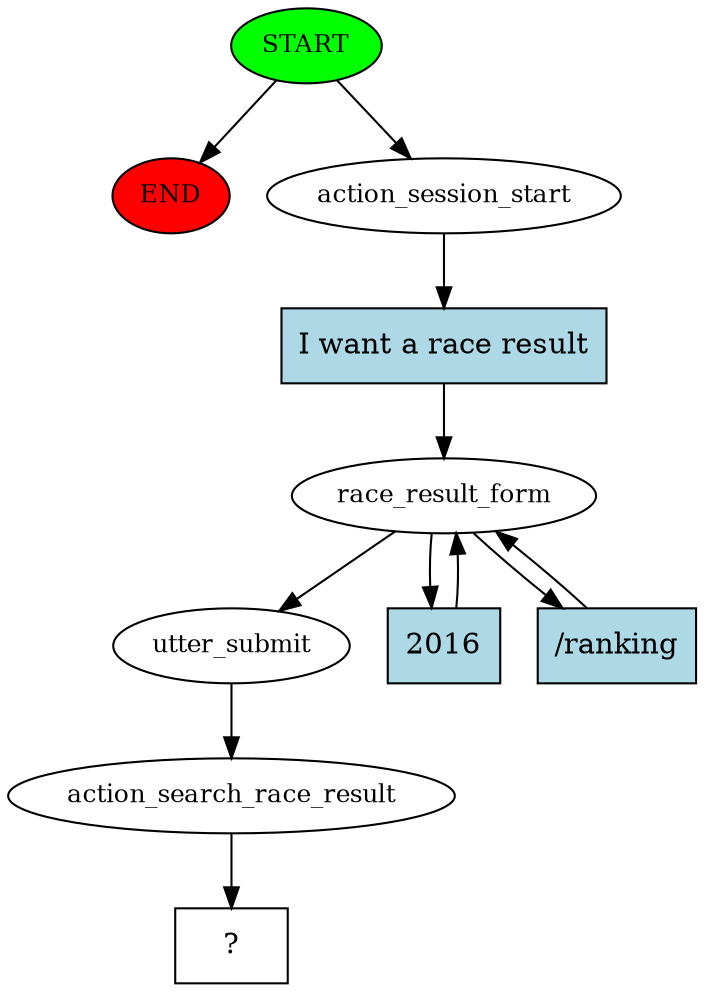 digraph  {
0 [class="start active", fillcolor=green, fontsize=12, label=START, style=filled];
"-1" [class=end, fillcolor=red, fontsize=12, label=END, style=filled];
1 [class=active, fontsize=12, label=action_session_start];
2 [class=active, fontsize=12, label=race_result_form];
6 [class=active, fontsize=12, label=utter_submit];
7 [class=active, fontsize=12, label=action_search_race_result];
8 [class="intent dashed active", label="  ?  ", shape=rect];
9 [class="intent active", fillcolor=lightblue, label="I want a race result", shape=rect, style=filled];
10 [class="intent active", fillcolor=lightblue, label=2016, shape=rect, style=filled];
11 [class="intent active", fillcolor=lightblue, label="/ranking", shape=rect, style=filled];
0 -> "-1"  [class="", key=NONE, label=""];
0 -> 1  [class=active, key=NONE, label=""];
1 -> 9  [class=active, key=0];
2 -> 6  [class=active, key=NONE, label=""];
2 -> 10  [class=active, key=0];
2 -> 11  [class=active, key=0];
6 -> 7  [class=active, key=NONE, label=""];
7 -> 8  [class=active, key=NONE, label=""];
9 -> 2  [class=active, key=0];
10 -> 2  [class=active, key=0];
11 -> 2  [class=active, key=0];
}

